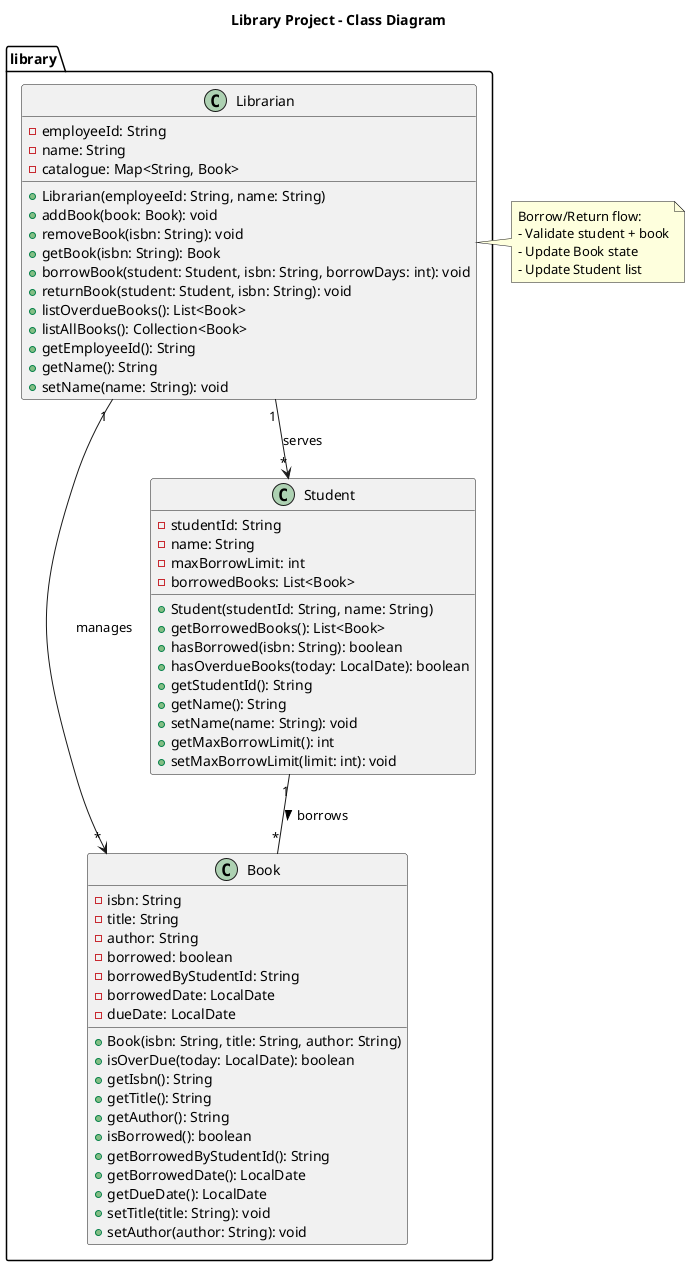 @startuml
title Library Project - Class Diagram

package "library" {
	class Book {
		- isbn: String
		- title: String
		- author: String
		- borrowed: boolean
		- borrowedByStudentId: String
		- borrowedDate: LocalDate
		- dueDate: LocalDate
		+ Book(isbn: String, title: String, author: String)
		+ isOverDue(today: LocalDate): boolean
		+ getIsbn(): String
		+ getTitle(): String
		+ getAuthor(): String
		+ isBorrowed(): boolean
		+ getBorrowedByStudentId(): String
		+ getBorrowedDate(): LocalDate
		+ getDueDate(): LocalDate
		+ setTitle(title: String): void
		+ setAuthor(author: String): void
	}

	class Student {
		- studentId: String
		- name: String
		- maxBorrowLimit: int
		- borrowedBooks: List<Book>
		+ Student(studentId: String, name: String)
		+ getBorrowedBooks(): List<Book>
		+ hasBorrowed(isbn: String): boolean
		+ hasOverdueBooks(today: LocalDate): boolean
		+ getStudentId(): String
		+ getName(): String
		+ setName(name: String): void
		+ getMaxBorrowLimit(): int
		+ setMaxBorrowLimit(limit: int): void
	}

	class Librarian {
		- employeeId: String
		- name: String
		- catalogue: Map<String, Book>
		+ Librarian(employeeId: String, name: String)
		+ addBook(book: Book): void
		+ removeBook(isbn: String): void
		+ getBook(isbn: String): Book
		+ borrowBook(student: Student, isbn: String, borrowDays: int): void
		+ returnBook(student: Student, isbn: String): void
		+ listOverdueBooks(): List<Book>
		+ listAllBooks(): Collection<Book>
		+ getEmployeeId(): String
		+ getName(): String
		+ setName(name: String): void
	}
}

Student "1" -- "*" Book : borrows >
Librarian "1" --> "*" Book : manages
Librarian "1" --> "*" Student : serves

note right of Librarian
	Borrow/Return flow:
	- Validate student + book
	- Update Book state
	- Update Student list
end note

@enduml
